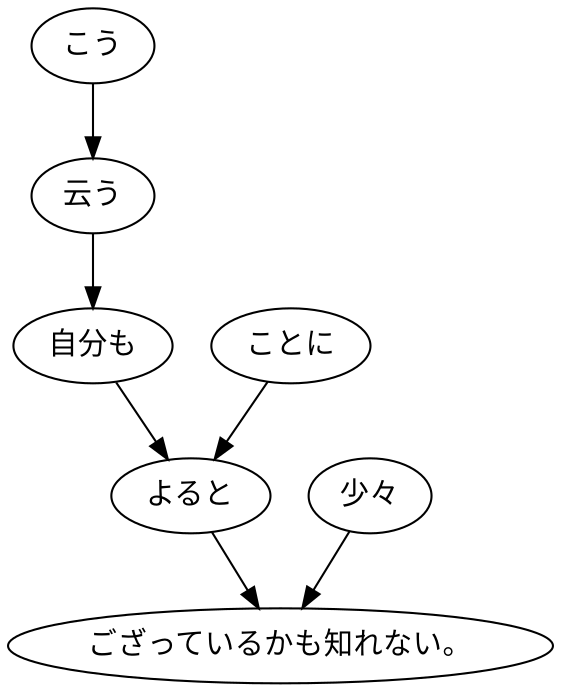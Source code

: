 digraph graph6326 {
	node0 [label="こう"];
	node1 [label="云う"];
	node2 [label="自分も"];
	node3 [label="ことに"];
	node4 [label="よると"];
	node5 [label="少々"];
	node6 [label="ござっているかも知れない。"];
	node0 -> node1;
	node1 -> node2;
	node2 -> node4;
	node3 -> node4;
	node4 -> node6;
	node5 -> node6;
}
